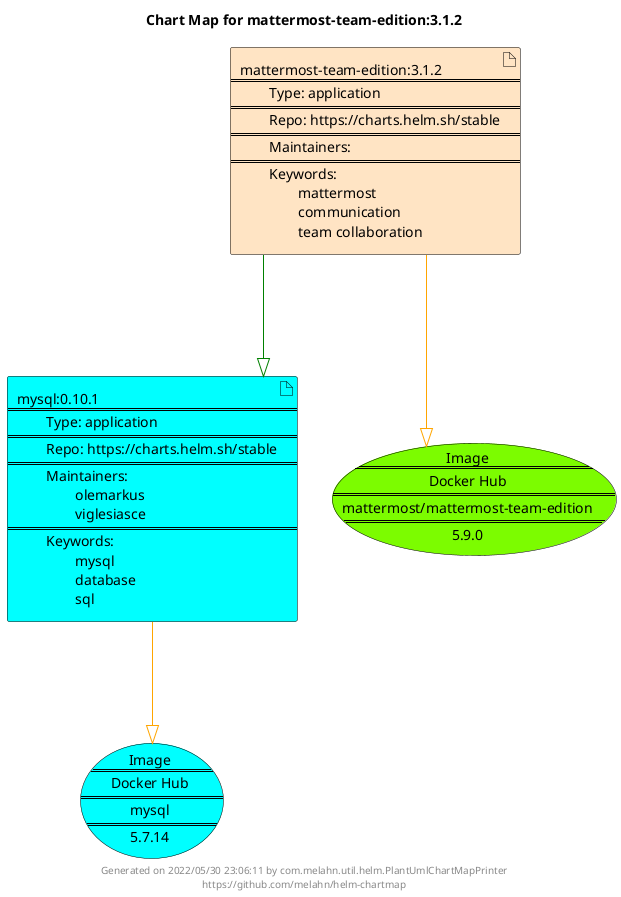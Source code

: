 @startuml
skinparam linetype ortho
skinparam backgroundColor white
skinparam usecaseBorderColor black
skinparam usecaseArrowColor LightSlateGray
skinparam artifactBorderColor black
skinparam artifactArrowColor LightSlateGray

title Chart Map for mattermost-team-edition:3.1.2

'There are 2 referenced Helm Charts
artifact "mysql:0.10.1\n====\n\tType: application\n====\n\tRepo: https://charts.helm.sh/stable\n====\n\tMaintainers: \n\t\tolemarkus\n\t\tviglesiasce\n====\n\tKeywords: \n\t\tmysql\n\t\tdatabase\n\t\tsql" as mysql_0_10_1 #Aqua
artifact "mattermost-team-edition:3.1.2\n====\n\tType: application\n====\n\tRepo: https://charts.helm.sh/stable\n====\n\tMaintainers: \n====\n\tKeywords: \n\t\tmattermost\n\t\tcommunication\n\t\tteam collaboration" as mattermost_team_edition_3_1_2 #Bisque

'There are 2 referenced Docker Images
usecase "Image\n====\nDocker Hub\n====\nmysql\n====\n5.7.14" as mysql_5_7_14 #Aqua
usecase "Image\n====\nDocker Hub\n====\nmattermost/mattermost-team-edition\n====\n5.9.0" as mattermost_mattermost_team_edition_5_9_0 #LawnGreen

'Chart Dependencies
mattermost_team_edition_3_1_2--[#green]-|>mysql_0_10_1
mysql_0_10_1--[#orange]-|>mysql_5_7_14
mattermost_team_edition_3_1_2--[#orange]-|>mattermost_mattermost_team_edition_5_9_0

center footer Generated on 2022/05/30 23:06:11 by com.melahn.util.helm.PlantUmlChartMapPrinter\nhttps://github.com/melahn/helm-chartmap
@enduml
